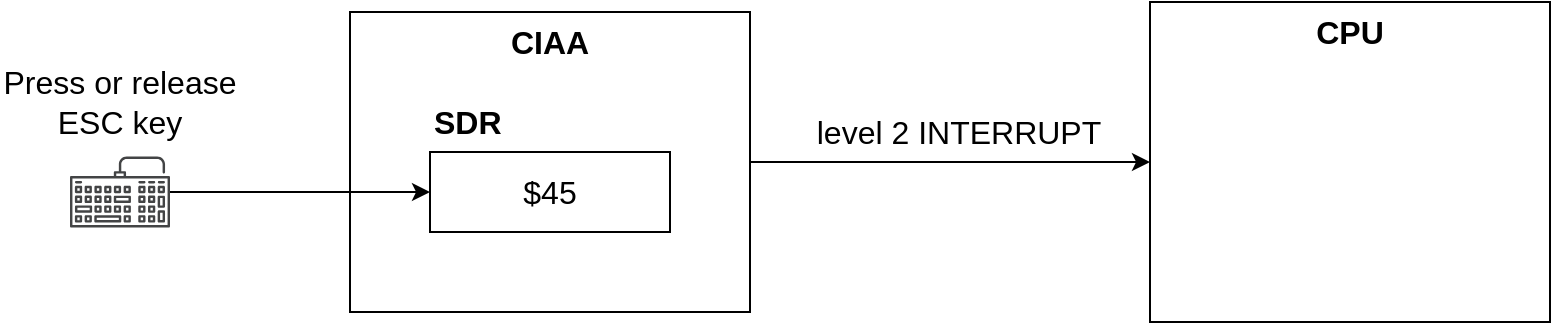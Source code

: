<mxfile version="25.0.3" pages="2">
  <diagram name="Pagina-1" id="G0i5ETv9kpLcA8MT5bO_">
    <mxGraphModel dx="1426" dy="755" grid="1" gridSize="10" guides="1" tooltips="1" connect="1" arrows="1" fold="1" page="1" pageScale="1" pageWidth="1169" pageHeight="827" math="0" shadow="0">
      <root>
        <mxCell id="0" />
        <mxCell id="1" parent="0" />
        <mxCell id="q93RriMEArBpGxhUV1Lp-16" style="edgeStyle=orthogonalEdgeStyle;rounded=0;orthogonalLoop=1;jettySize=auto;html=1;entryX=0;entryY=0.5;entryDx=0;entryDy=0;" edge="1" parent="1" source="q93RriMEArBpGxhUV1Lp-12" target="q93RriMEArBpGxhUV1Lp-14">
          <mxGeometry relative="1" as="geometry" />
        </mxCell>
        <mxCell id="q93RriMEArBpGxhUV1Lp-17" value="&lt;font style=&quot;font-size: 16px;&quot;&gt;level 2 INTERRUPT&lt;/font&gt;" style="edgeLabel;html=1;align=center;verticalAlign=middle;resizable=0;points=[];" vertex="1" connectable="0" parent="q93RriMEArBpGxhUV1Lp-16">
          <mxGeometry x="0.037" y="-2" relative="1" as="geometry">
            <mxPoint y="-17" as="offset" />
          </mxGeometry>
        </mxCell>
        <mxCell id="q93RriMEArBpGxhUV1Lp-12" value="" style="rounded=0;whiteSpace=wrap;html=1;" vertex="1" parent="1">
          <mxGeometry x="280" y="190" width="200" height="150" as="geometry" />
        </mxCell>
        <mxCell id="q93RriMEArBpGxhUV1Lp-9" style="edgeStyle=orthogonalEdgeStyle;rounded=0;orthogonalLoop=1;jettySize=auto;html=1;entryX=0;entryY=0.5;entryDx=0;entryDy=0;" edge="1" parent="1" source="q93RriMEArBpGxhUV1Lp-5" target="q93RriMEArBpGxhUV1Lp-7">
          <mxGeometry relative="1" as="geometry" />
        </mxCell>
        <mxCell id="q93RriMEArBpGxhUV1Lp-5" value="" style="sketch=0;pointerEvents=1;shadow=0;dashed=0;html=1;strokeColor=none;fillColor=#434445;aspect=fixed;labelPosition=center;verticalLabelPosition=bottom;verticalAlign=top;align=center;outlineConnect=0;shape=mxgraph.vvd.keyboard;" vertex="1" parent="1">
          <mxGeometry x="140" y="262.25" width="50" height="35.5" as="geometry" />
        </mxCell>
        <mxCell id="q93RriMEArBpGxhUV1Lp-7" value="$45" style="rounded=0;whiteSpace=wrap;html=1;fontSize=16;" vertex="1" parent="1">
          <mxGeometry x="320" y="260" width="120" height="40" as="geometry" />
        </mxCell>
        <mxCell id="q93RriMEArBpGxhUV1Lp-10" value="&lt;b&gt;SDR&lt;/b&gt;" style="text;html=1;align=left;verticalAlign=middle;whiteSpace=wrap;rounded=0;fontSize=16;" vertex="1" parent="1">
          <mxGeometry x="320" y="230" width="120" height="30" as="geometry" />
        </mxCell>
        <mxCell id="q93RriMEArBpGxhUV1Lp-11" value="&lt;font style=&quot;font-size: 16px;&quot;&gt;Press or release ESC key&lt;/font&gt;" style="text;html=1;align=center;verticalAlign=middle;whiteSpace=wrap;rounded=0;" vertex="1" parent="1">
          <mxGeometry x="105" y="220" width="120" height="30" as="geometry" />
        </mxCell>
        <mxCell id="q93RriMEArBpGxhUV1Lp-13" value="&lt;b&gt;&lt;font style=&quot;font-size: 16px;&quot;&gt;CIAA&lt;/font&gt;&lt;/b&gt;" style="text;html=1;align=center;verticalAlign=middle;whiteSpace=wrap;rounded=0;" vertex="1" parent="1">
          <mxGeometry x="280" y="190" width="200" height="30" as="geometry" />
        </mxCell>
        <mxCell id="q93RriMEArBpGxhUV1Lp-14" value="" style="rounded=0;whiteSpace=wrap;html=1;" vertex="1" parent="1">
          <mxGeometry x="680" y="185" width="200" height="160" as="geometry" />
        </mxCell>
        <mxCell id="q93RriMEArBpGxhUV1Lp-15" value="&lt;b&gt;&lt;font style=&quot;font-size: 16px;&quot;&gt;CPU&lt;/font&gt;&lt;/b&gt;" style="text;html=1;align=center;verticalAlign=middle;whiteSpace=wrap;rounded=0;" vertex="1" parent="1">
          <mxGeometry x="680" y="185" width="200" height="30" as="geometry" />
        </mxCell>
      </root>
    </mxGraphModel>
  </diagram>
  <diagram name="Pagina-2" id="hF422rmVObhG65P_w3n3">
    <mxGraphModel dx="1426" dy="755" grid="1" gridSize="10" guides="1" tooltips="1" connect="1" arrows="1" fold="1" page="1" pageScale="1" pageWidth="1169" pageHeight="827" math="0" shadow="0">
      <root>
        <mxCell id="UBCGZy9wxEyPG9XHeTqa-0" />
        <mxCell id="UBCGZy9wxEyPG9XHeTqa-1" parent="UBCGZy9wxEyPG9XHeTqa-0" />
        <mxCell id="UBCGZy9wxEyPG9XHeTqa-4" value="" style="rounded=0;whiteSpace=wrap;html=1;" vertex="1" parent="UBCGZy9wxEyPG9XHeTqa-1">
          <mxGeometry x="280" y="180" width="200" height="240" as="geometry" />
        </mxCell>
        <mxCell id="UBCGZy9wxEyPG9XHeTqa-6" value="" style="sketch=0;pointerEvents=1;shadow=0;dashed=0;html=1;strokeColor=none;fillColor=#434445;aspect=fixed;labelPosition=center;verticalLabelPosition=bottom;verticalAlign=top;align=center;outlineConnect=0;shape=mxgraph.vvd.keyboard;" vertex="1" parent="UBCGZy9wxEyPG9XHeTqa-1">
          <mxGeometry x="140" y="262.25" width="50" height="35.5" as="geometry" />
        </mxCell>
        <mxCell id="5eJnfvpha3rNvdJ_dMFf-3" style="edgeStyle=orthogonalEdgeStyle;rounded=0;orthogonalLoop=1;jettySize=auto;html=1;" edge="1" parent="UBCGZy9wxEyPG9XHeTqa-1" source="UBCGZy9wxEyPG9XHeTqa-7" target="UBCGZy9wxEyPG9XHeTqa-6">
          <mxGeometry relative="1" as="geometry" />
        </mxCell>
        <mxCell id="UBCGZy9wxEyPG9XHeTqa-7" value="$FF" style="rounded=0;whiteSpace=wrap;html=1;fontSize=16;" vertex="1" parent="UBCGZy9wxEyPG9XHeTqa-1">
          <mxGeometry x="320" y="260" width="120" height="40" as="geometry" />
        </mxCell>
        <mxCell id="UBCGZy9wxEyPG9XHeTqa-8" value="&lt;b&gt;SDR&lt;/b&gt;" style="text;html=1;align=left;verticalAlign=middle;whiteSpace=wrap;rounded=0;fontSize=16;" vertex="1" parent="UBCGZy9wxEyPG9XHeTqa-1">
          <mxGeometry x="320" y="230" width="120" height="30" as="geometry" />
        </mxCell>
        <mxCell id="UBCGZy9wxEyPG9XHeTqa-9" value="&lt;font style=&quot;font-size: 16px;&quot;&gt;confirm data read&lt;/font&gt;" style="text;html=1;align=center;verticalAlign=middle;whiteSpace=wrap;rounded=0;" vertex="1" parent="UBCGZy9wxEyPG9XHeTqa-1">
          <mxGeometry x="105" y="220" width="120" height="30" as="geometry" />
        </mxCell>
        <mxCell id="UBCGZy9wxEyPG9XHeTqa-10" value="&lt;b&gt;&lt;font style=&quot;font-size: 16px;&quot;&gt;CIAA&lt;/font&gt;&lt;/b&gt;" style="text;html=1;align=center;verticalAlign=middle;whiteSpace=wrap;rounded=0;" vertex="1" parent="UBCGZy9wxEyPG9XHeTqa-1">
          <mxGeometry x="280" y="180" width="200" height="30" as="geometry" />
        </mxCell>
        <mxCell id="5eJnfvpha3rNvdJ_dMFf-0" style="edgeStyle=orthogonalEdgeStyle;rounded=0;orthogonalLoop=1;jettySize=auto;html=1;entryX=0.5;entryY=1;entryDx=0;entryDy=0;" edge="1" parent="UBCGZy9wxEyPG9XHeTqa-1" source="UBCGZy9wxEyPG9XHeTqa-11" target="UBCGZy9wxEyPG9XHeTqa-13">
          <mxGeometry relative="1" as="geometry" />
        </mxCell>
        <mxCell id="UBCGZy9wxEyPG9XHeTqa-11" value="" style="rounded=0;whiteSpace=wrap;html=1;" vertex="1" parent="UBCGZy9wxEyPG9XHeTqa-1">
          <mxGeometry x="650" y="220" width="200" height="160" as="geometry" />
        </mxCell>
        <mxCell id="5eJnfvpha3rNvdJ_dMFf-2" style="edgeStyle=orthogonalEdgeStyle;rounded=0;orthogonalLoop=1;jettySize=auto;html=1;entryX=0.5;entryY=0;entryDx=0;entryDy=0;" edge="1" parent="UBCGZy9wxEyPG9XHeTqa-1" source="UBCGZy9wxEyPG9XHeTqa-12" target="UBCGZy9wxEyPG9XHeTqa-7">
          <mxGeometry relative="1" as="geometry" />
        </mxCell>
        <mxCell id="UBCGZy9wxEyPG9XHeTqa-12" value="&lt;b&gt;&lt;font style=&quot;font-size: 16px;&quot;&gt;CPU&lt;/font&gt;&lt;/b&gt;" style="text;html=1;align=center;verticalAlign=middle;whiteSpace=wrap;rounded=0;" vertex="1" parent="UBCGZy9wxEyPG9XHeTqa-1">
          <mxGeometry x="650" y="220" width="200" height="30" as="geometry" />
        </mxCell>
        <mxCell id="UBCGZy9wxEyPG9XHeTqa-13" value="%01000000" style="rounded=0;whiteSpace=wrap;html=1;fontSize=16;" vertex="1" parent="UBCGZy9wxEyPG9XHeTqa-1">
          <mxGeometry x="320" y="350" width="120" height="40" as="geometry" />
        </mxCell>
        <mxCell id="UBCGZy9wxEyPG9XHeTqa-14" value="&lt;b&gt;CRA&lt;/b&gt;" style="text;html=1;align=left;verticalAlign=middle;whiteSpace=wrap;rounded=0;fontSize=16;" vertex="1" parent="UBCGZy9wxEyPG9XHeTqa-1">
          <mxGeometry x="320" y="320" width="120" height="30" as="geometry" />
        </mxCell>
        <mxCell id="5eJnfvpha3rNvdJ_dMFf-1" value="&lt;font style=&quot;font-size: 16px;&quot;&gt;sets bit 6&lt;/font&gt;" style="text;html=1;align=center;verticalAlign=middle;whiteSpace=wrap;rounded=0;" vertex="1" parent="UBCGZy9wxEyPG9XHeTqa-1">
          <mxGeometry x="370" y="430" width="100" height="30" as="geometry" />
        </mxCell>
      </root>
    </mxGraphModel>
  </diagram>
</mxfile>
